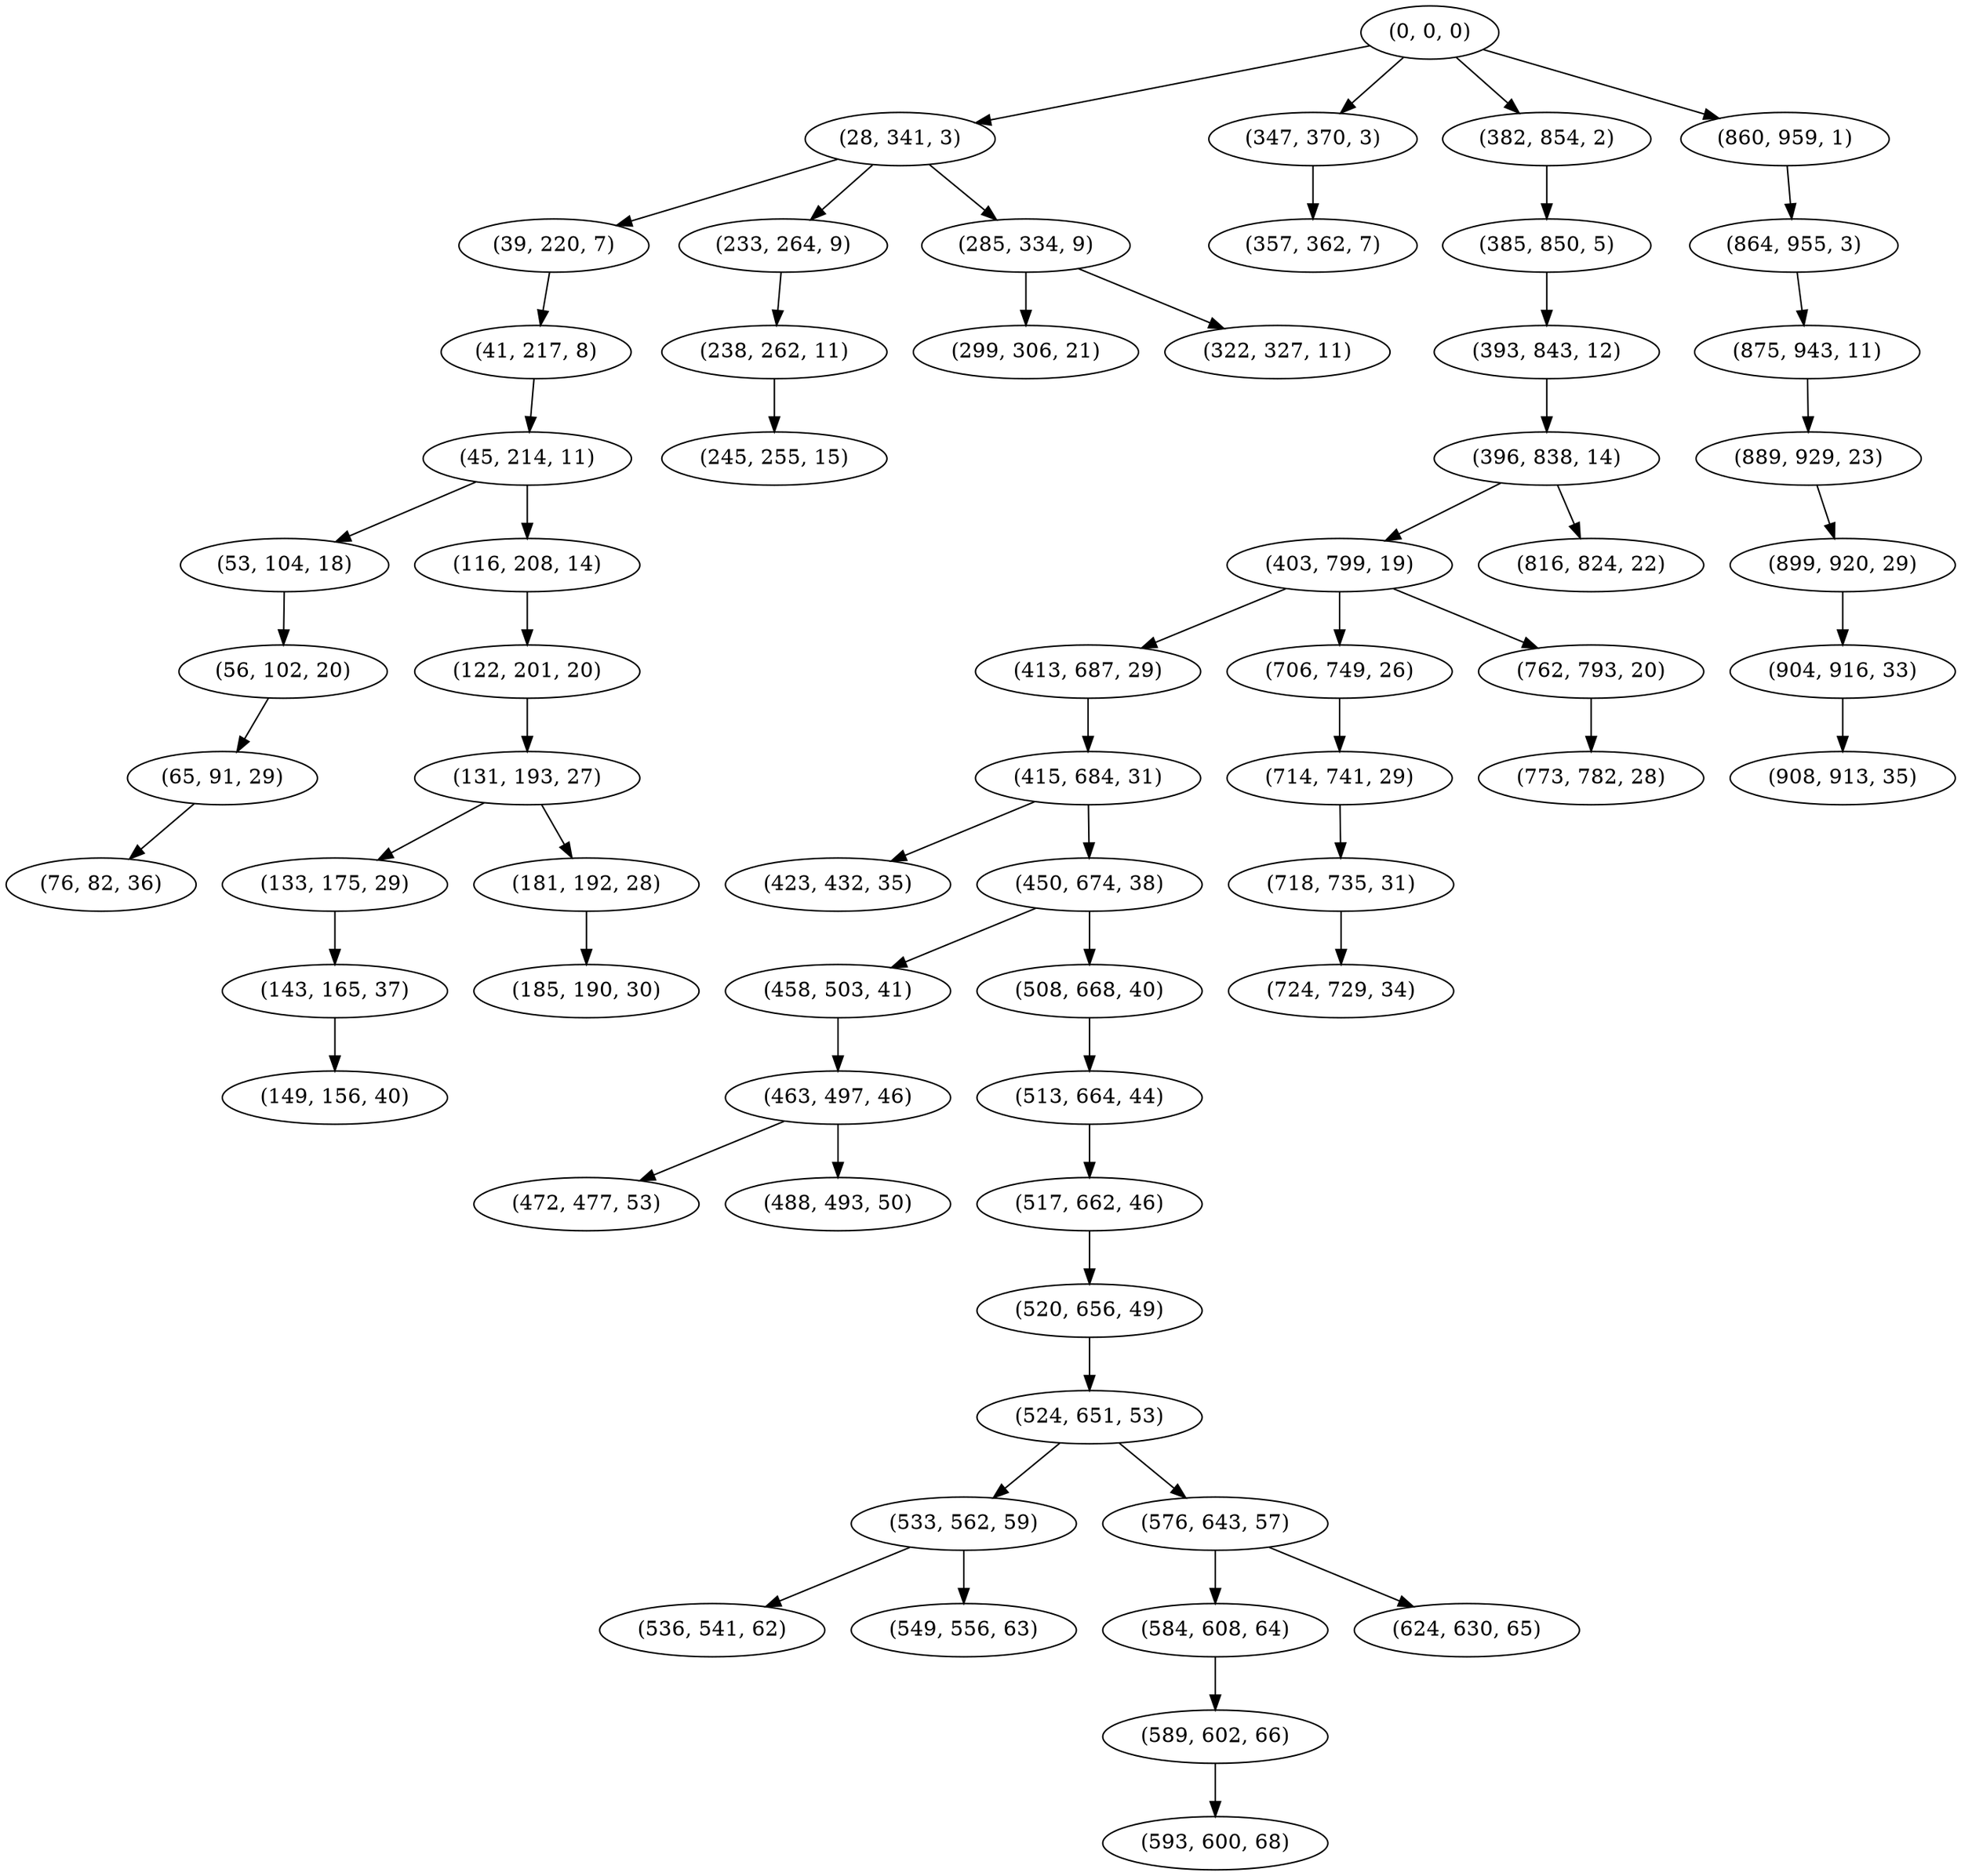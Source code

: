 digraph tree {
    "(0, 0, 0)";
    "(28, 341, 3)";
    "(39, 220, 7)";
    "(41, 217, 8)";
    "(45, 214, 11)";
    "(53, 104, 18)";
    "(56, 102, 20)";
    "(65, 91, 29)";
    "(76, 82, 36)";
    "(116, 208, 14)";
    "(122, 201, 20)";
    "(131, 193, 27)";
    "(133, 175, 29)";
    "(143, 165, 37)";
    "(149, 156, 40)";
    "(181, 192, 28)";
    "(185, 190, 30)";
    "(233, 264, 9)";
    "(238, 262, 11)";
    "(245, 255, 15)";
    "(285, 334, 9)";
    "(299, 306, 21)";
    "(322, 327, 11)";
    "(347, 370, 3)";
    "(357, 362, 7)";
    "(382, 854, 2)";
    "(385, 850, 5)";
    "(393, 843, 12)";
    "(396, 838, 14)";
    "(403, 799, 19)";
    "(413, 687, 29)";
    "(415, 684, 31)";
    "(423, 432, 35)";
    "(450, 674, 38)";
    "(458, 503, 41)";
    "(463, 497, 46)";
    "(472, 477, 53)";
    "(488, 493, 50)";
    "(508, 668, 40)";
    "(513, 664, 44)";
    "(517, 662, 46)";
    "(520, 656, 49)";
    "(524, 651, 53)";
    "(533, 562, 59)";
    "(536, 541, 62)";
    "(549, 556, 63)";
    "(576, 643, 57)";
    "(584, 608, 64)";
    "(589, 602, 66)";
    "(593, 600, 68)";
    "(624, 630, 65)";
    "(706, 749, 26)";
    "(714, 741, 29)";
    "(718, 735, 31)";
    "(724, 729, 34)";
    "(762, 793, 20)";
    "(773, 782, 28)";
    "(816, 824, 22)";
    "(860, 959, 1)";
    "(864, 955, 3)";
    "(875, 943, 11)";
    "(889, 929, 23)";
    "(899, 920, 29)";
    "(904, 916, 33)";
    "(908, 913, 35)";
    "(0, 0, 0)" -> "(28, 341, 3)";
    "(0, 0, 0)" -> "(347, 370, 3)";
    "(0, 0, 0)" -> "(382, 854, 2)";
    "(0, 0, 0)" -> "(860, 959, 1)";
    "(28, 341, 3)" -> "(39, 220, 7)";
    "(28, 341, 3)" -> "(233, 264, 9)";
    "(28, 341, 3)" -> "(285, 334, 9)";
    "(39, 220, 7)" -> "(41, 217, 8)";
    "(41, 217, 8)" -> "(45, 214, 11)";
    "(45, 214, 11)" -> "(53, 104, 18)";
    "(45, 214, 11)" -> "(116, 208, 14)";
    "(53, 104, 18)" -> "(56, 102, 20)";
    "(56, 102, 20)" -> "(65, 91, 29)";
    "(65, 91, 29)" -> "(76, 82, 36)";
    "(116, 208, 14)" -> "(122, 201, 20)";
    "(122, 201, 20)" -> "(131, 193, 27)";
    "(131, 193, 27)" -> "(133, 175, 29)";
    "(131, 193, 27)" -> "(181, 192, 28)";
    "(133, 175, 29)" -> "(143, 165, 37)";
    "(143, 165, 37)" -> "(149, 156, 40)";
    "(181, 192, 28)" -> "(185, 190, 30)";
    "(233, 264, 9)" -> "(238, 262, 11)";
    "(238, 262, 11)" -> "(245, 255, 15)";
    "(285, 334, 9)" -> "(299, 306, 21)";
    "(285, 334, 9)" -> "(322, 327, 11)";
    "(347, 370, 3)" -> "(357, 362, 7)";
    "(382, 854, 2)" -> "(385, 850, 5)";
    "(385, 850, 5)" -> "(393, 843, 12)";
    "(393, 843, 12)" -> "(396, 838, 14)";
    "(396, 838, 14)" -> "(403, 799, 19)";
    "(396, 838, 14)" -> "(816, 824, 22)";
    "(403, 799, 19)" -> "(413, 687, 29)";
    "(403, 799, 19)" -> "(706, 749, 26)";
    "(403, 799, 19)" -> "(762, 793, 20)";
    "(413, 687, 29)" -> "(415, 684, 31)";
    "(415, 684, 31)" -> "(423, 432, 35)";
    "(415, 684, 31)" -> "(450, 674, 38)";
    "(450, 674, 38)" -> "(458, 503, 41)";
    "(450, 674, 38)" -> "(508, 668, 40)";
    "(458, 503, 41)" -> "(463, 497, 46)";
    "(463, 497, 46)" -> "(472, 477, 53)";
    "(463, 497, 46)" -> "(488, 493, 50)";
    "(508, 668, 40)" -> "(513, 664, 44)";
    "(513, 664, 44)" -> "(517, 662, 46)";
    "(517, 662, 46)" -> "(520, 656, 49)";
    "(520, 656, 49)" -> "(524, 651, 53)";
    "(524, 651, 53)" -> "(533, 562, 59)";
    "(524, 651, 53)" -> "(576, 643, 57)";
    "(533, 562, 59)" -> "(536, 541, 62)";
    "(533, 562, 59)" -> "(549, 556, 63)";
    "(576, 643, 57)" -> "(584, 608, 64)";
    "(576, 643, 57)" -> "(624, 630, 65)";
    "(584, 608, 64)" -> "(589, 602, 66)";
    "(589, 602, 66)" -> "(593, 600, 68)";
    "(706, 749, 26)" -> "(714, 741, 29)";
    "(714, 741, 29)" -> "(718, 735, 31)";
    "(718, 735, 31)" -> "(724, 729, 34)";
    "(762, 793, 20)" -> "(773, 782, 28)";
    "(860, 959, 1)" -> "(864, 955, 3)";
    "(864, 955, 3)" -> "(875, 943, 11)";
    "(875, 943, 11)" -> "(889, 929, 23)";
    "(889, 929, 23)" -> "(899, 920, 29)";
    "(899, 920, 29)" -> "(904, 916, 33)";
    "(904, 916, 33)" -> "(908, 913, 35)";
}
